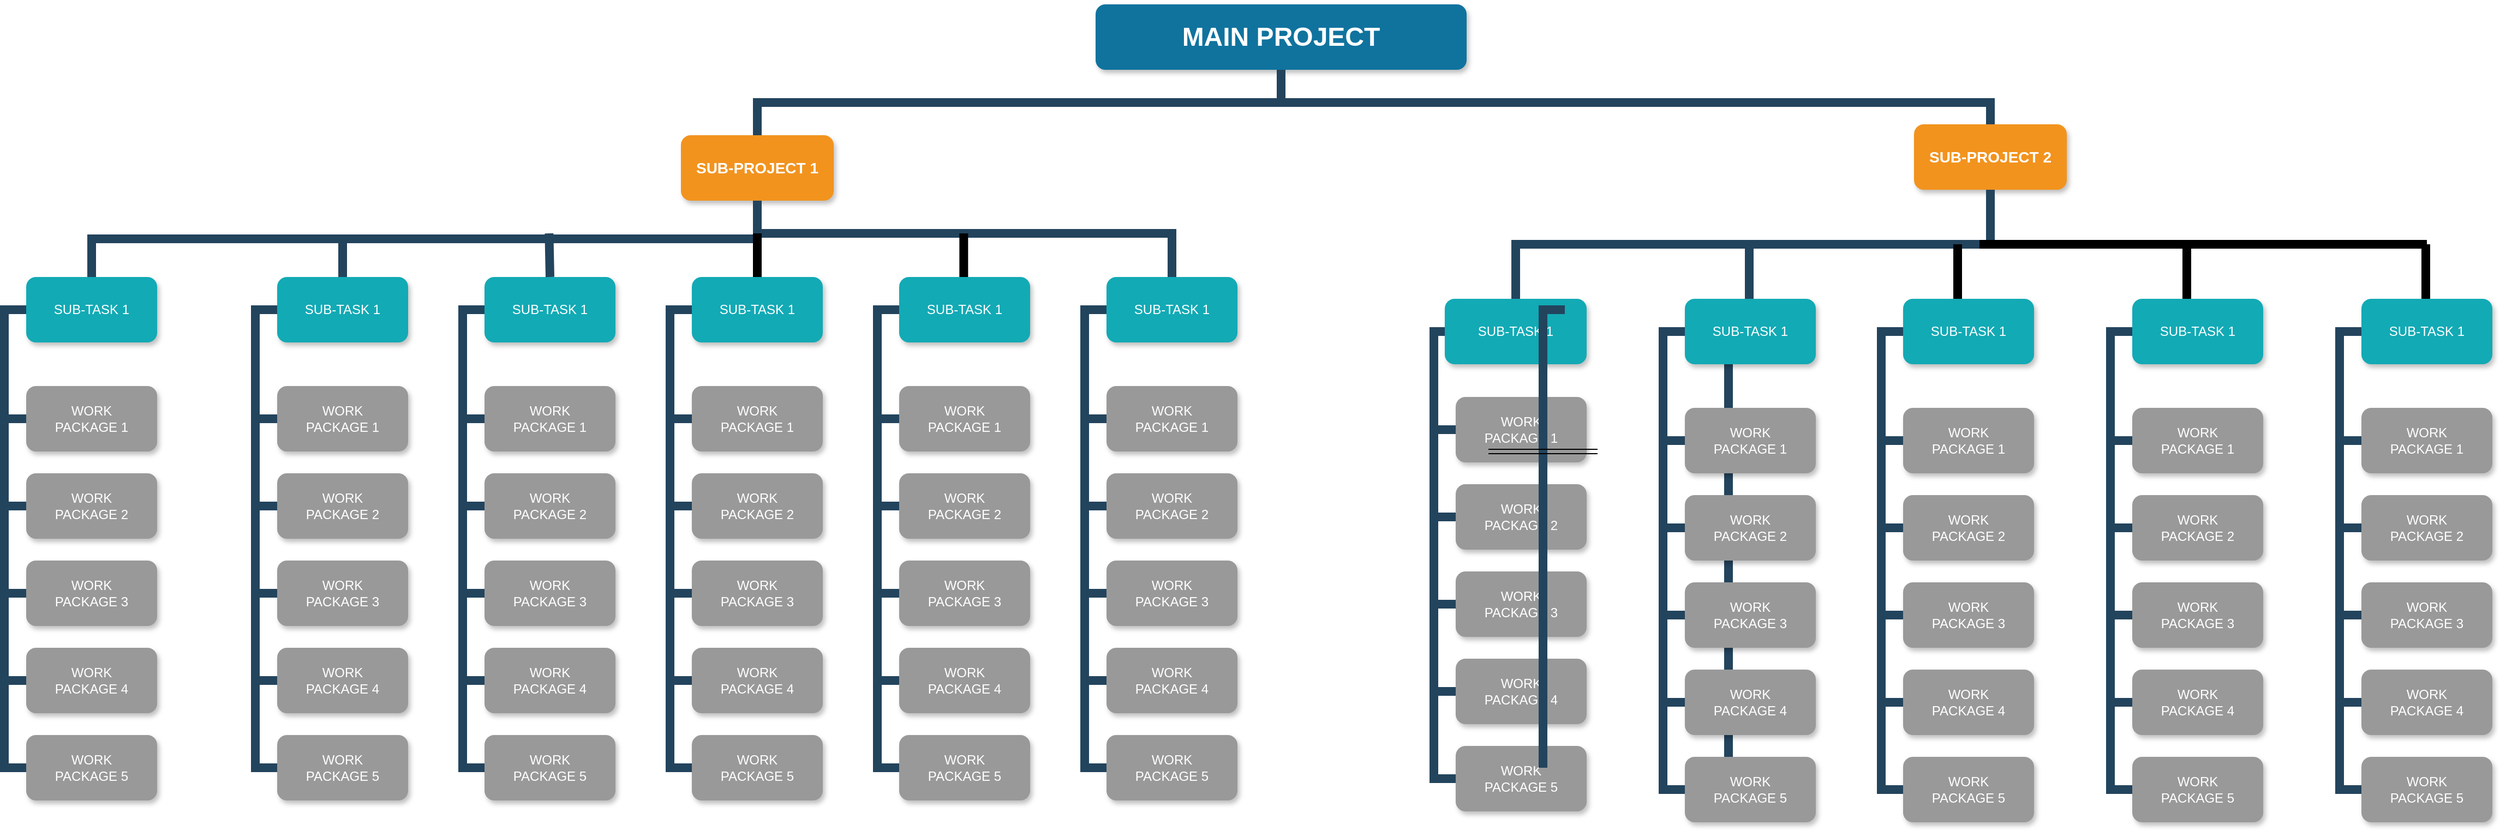 <mxfile version="20.5.1" type="github">
  <diagram name="Page-1" id="64c3da0e-402f-94eb-ee01-a36477274f13">
    <mxGraphModel dx="2530" dy="965" grid="1" gridSize="10" guides="1" tooltips="1" connect="1" arrows="1" fold="1" page="0" pageScale="1" pageWidth="1169" pageHeight="826" background="none" math="0" shadow="0">
      <root>
        <mxCell id="0" />
        <mxCell id="1" parent="0" />
        <mxCell id="2" value="MAIN PROJECT" style="whiteSpace=wrap;rounded=1;shadow=1;fillColor=#10739E;strokeColor=none;fontColor=#FFFFFF;fontStyle=1;fontSize=24" parent="1" vertex="1">
          <mxGeometry x="210" y="50" width="340" height="60" as="geometry" />
        </mxCell>
        <mxCell id="3" value="SUB-PROJECT 1" style="whiteSpace=wrap;rounded=1;fillColor=#F2931E;strokeColor=none;shadow=1;fontColor=#FFFFFF;fontStyle=1;fontSize=14" parent="1" vertex="1">
          <mxGeometry x="-170" y="170.0" width="140" height="60" as="geometry" />
        </mxCell>
        <mxCell id="4" value="SUB-PROJECT 2" style="whiteSpace=wrap;rounded=1;fillColor=#F2931E;strokeColor=none;shadow=1;fontColor=#FFFFFF;fontStyle=1;fontSize=14" parent="1" vertex="1">
          <mxGeometry x="960" y="160.0" width="140" height="60" as="geometry" />
        </mxCell>
        <mxCell id="10" value="SUB-TASK 1" style="whiteSpace=wrap;rounded=1;fillColor=#12AAB5;strokeColor=none;shadow=1;fontColor=#FFFFFF;" parent="1" vertex="1">
          <mxGeometry x="-540" y="300.0" width="120" height="60" as="geometry" />
        </mxCell>
        <mxCell id="23" value="WORK&#xa;PACKAGE 1" style="whiteSpace=wrap;rounded=1;fillColor=#999999;strokeColor=none;shadow=1;fontColor=#FFFFFF;fontStyle=0" parent="1" vertex="1">
          <mxGeometry x="-540" y="400.0" width="120" height="60" as="geometry" />
        </mxCell>
        <mxCell id="24" value="WORK&#xa;PACKAGE 2" style="whiteSpace=wrap;rounded=1;fillColor=#999999;strokeColor=none;shadow=1;fontColor=#FFFFFF;fontStyle=0" parent="1" vertex="1">
          <mxGeometry x="-540.0" y="480.0" width="120" height="60" as="geometry" />
        </mxCell>
        <mxCell id="25" value="WORK&#xa;PACKAGE 3" style="whiteSpace=wrap;rounded=1;fillColor=#999999;strokeColor=none;shadow=1;fontColor=#FFFFFF;fontStyle=0" parent="1" vertex="1">
          <mxGeometry x="-540" y="560.0" width="120" height="60" as="geometry" />
        </mxCell>
        <mxCell id="26" value="WORK&#xa;PACKAGE 4" style="whiteSpace=wrap;rounded=1;fillColor=#999999;strokeColor=none;shadow=1;fontColor=#FFFFFF;fontStyle=0" parent="1" vertex="1">
          <mxGeometry x="-540.0" y="640.0" width="120" height="60" as="geometry" />
        </mxCell>
        <mxCell id="27" value="WORK&#xa;PACKAGE 5" style="whiteSpace=wrap;rounded=1;fillColor=#999999;strokeColor=none;shadow=1;fontColor=#FFFFFF;fontStyle=0" parent="1" vertex="1">
          <mxGeometry x="-540.0" y="720.0" width="120" height="60" as="geometry" />
        </mxCell>
        <mxCell id="43" value="SUB-TASK 1" style="whiteSpace=wrap;rounded=1;fillColor=#12AAB5;strokeColor=none;shadow=1;fontColor=#FFFFFF;" parent="1" vertex="1">
          <mxGeometry x="530" y="320" width="130" height="60" as="geometry" />
        </mxCell>
        <mxCell id="45" value="WORK&#xa;PACKAGE 1" style="whiteSpace=wrap;rounded=1;fillColor=#999999;strokeColor=none;shadow=1;fontColor=#FFFFFF;fontStyle=0" parent="1" vertex="1">
          <mxGeometry x="540.0" y="410.0" width="120" height="60" as="geometry" />
        </mxCell>
        <mxCell id="46" value="WORK&#xa;PACKAGE 2" style="whiteSpace=wrap;rounded=1;fillColor=#999999;strokeColor=none;shadow=1;fontColor=#FFFFFF;fontStyle=0" parent="1" vertex="1">
          <mxGeometry x="540.0" y="490.0" width="120" height="60" as="geometry" />
        </mxCell>
        <mxCell id="47" value="WORK&#xa;PACKAGE 3" style="whiteSpace=wrap;rounded=1;fillColor=#999999;strokeColor=none;shadow=1;fontColor=#FFFFFF;fontStyle=0" parent="1" vertex="1">
          <mxGeometry x="540.0" y="570.0" width="120" height="60" as="geometry" />
        </mxCell>
        <mxCell id="48" value="WORK&#xa;PACKAGE 4" style="whiteSpace=wrap;rounded=1;fillColor=#999999;strokeColor=none;shadow=1;fontColor=#FFFFFF;fontStyle=0" parent="1" vertex="1">
          <mxGeometry x="540" y="650.0" width="120" height="60" as="geometry" />
        </mxCell>
        <mxCell id="49" value="WORK&#xa;PACKAGE 5" style="whiteSpace=wrap;rounded=1;fillColor=#999999;strokeColor=none;shadow=1;fontColor=#FFFFFF;fontStyle=0" parent="1" vertex="1">
          <mxGeometry x="540.0" y="730.0" width="120" height="60" as="geometry" />
        </mxCell>
        <mxCell id="103" value="" style="edgeStyle=elbowEdgeStyle;elbow=vertical;rounded=0;fontColor=#000000;endArrow=none;endFill=0;strokeWidth=8;strokeColor=#23445D;" parent="1" source="3" target="10" edge="1">
          <mxGeometry width="100" height="100" relative="1" as="geometry">
            <mxPoint x="20" y="290" as="sourcePoint" />
            <mxPoint x="120" y="190" as="targetPoint" />
          </mxGeometry>
        </mxCell>
        <mxCell id="105" value="" style="edgeStyle=elbowEdgeStyle;elbow=horizontal;rounded=0;fontColor=#000000;endArrow=none;endFill=0;strokeWidth=8;strokeColor=#23445D;" parent="1" source="10" target="23" edge="1">
          <mxGeometry width="100" height="100" relative="1" as="geometry">
            <mxPoint x="-600" y="480" as="sourcePoint" />
            <mxPoint x="-500" y="380" as="targetPoint" />
            <Array as="points">
              <mxPoint x="-560" y="380" />
            </Array>
          </mxGeometry>
        </mxCell>
        <mxCell id="106" value="" style="edgeStyle=elbowEdgeStyle;elbow=horizontal;rounded=0;fontColor=#000000;endArrow=none;endFill=0;strokeWidth=8;strokeColor=#23445D;" parent="1" source="10" target="24" edge="1">
          <mxGeometry width="100" height="100" relative="1" as="geometry">
            <mxPoint x="-530" y="340" as="sourcePoint" />
            <mxPoint x="-530" y="440" as="targetPoint" />
            <Array as="points">
              <mxPoint x="-560" y="400" />
            </Array>
          </mxGeometry>
        </mxCell>
        <mxCell id="107" value="" style="edgeStyle=elbowEdgeStyle;elbow=horizontal;rounded=0;fontColor=#000000;endArrow=none;endFill=0;strokeWidth=8;strokeColor=#23445D;" parent="1" source="10" target="27" edge="1">
          <mxGeometry width="100" height="100" relative="1" as="geometry">
            <mxPoint x="-530" y="340" as="sourcePoint" />
            <mxPoint x="-530" y="440" as="targetPoint" />
            <Array as="points">
              <mxPoint x="-560" y="540" />
            </Array>
          </mxGeometry>
        </mxCell>
        <mxCell id="109" value="" style="edgeStyle=elbowEdgeStyle;elbow=horizontal;rounded=0;fontColor=#000000;endArrow=none;endFill=0;strokeWidth=8;strokeColor=#23445D;" parent="1" source="10" target="26" edge="1">
          <mxGeometry width="100" height="100" relative="1" as="geometry">
            <mxPoint x="-510" y="360" as="sourcePoint" />
            <mxPoint x="-510" y="460" as="targetPoint" />
            <Array as="points">
              <mxPoint x="-560" y="410" />
            </Array>
          </mxGeometry>
        </mxCell>
        <mxCell id="110" value="" style="edgeStyle=elbowEdgeStyle;elbow=horizontal;rounded=0;fontColor=#000000;endArrow=none;endFill=0;strokeWidth=8;strokeColor=#23445D;" parent="1" source="10" target="25" edge="1">
          <mxGeometry width="100" height="100" relative="1" as="geometry">
            <mxPoint x="-500" y="370" as="sourcePoint" />
            <mxPoint x="-500" y="470" as="targetPoint" />
            <Array as="points">
              <mxPoint x="-560" y="430" />
            </Array>
          </mxGeometry>
        </mxCell>
        <mxCell id="116" value="" style="edgeStyle=elbowEdgeStyle;elbow=vertical;rounded=0;fontColor=#000000;endArrow=none;endFill=0;strokeWidth=8;strokeColor=#23445D;" parent="1" source="4" target="43" edge="1">
          <mxGeometry width="100" height="100" relative="1" as="geometry">
            <mxPoint x="240" y="240.0" as="sourcePoint" />
            <mxPoint x="140" y="310" as="targetPoint" />
          </mxGeometry>
        </mxCell>
        <mxCell id="118" value="" style="edgeStyle=elbowEdgeStyle;elbow=horizontal;rounded=0;fontColor=#000000;endArrow=none;endFill=0;strokeWidth=8;strokeColor=#23445D;" parent="1" source="43" target="45" edge="1">
          <mxGeometry width="100" height="100" relative="1" as="geometry">
            <mxPoint x="520" y="340.0" as="sourcePoint" />
            <mxPoint x="530.0" y="440" as="targetPoint" />
            <Array as="points">
              <mxPoint x="520" y="390" />
            </Array>
          </mxGeometry>
        </mxCell>
        <mxCell id="119" value="" style="edgeStyle=elbowEdgeStyle;elbow=horizontal;rounded=0;fontColor=#000000;endArrow=none;endFill=0;strokeWidth=8;strokeColor=#23445D;" parent="1" source="43" target="46" edge="1">
          <mxGeometry width="100" height="100" relative="1" as="geometry">
            <mxPoint x="530" y="340" as="sourcePoint" />
            <mxPoint x="530.0" y="520" as="targetPoint" />
            <Array as="points">
              <mxPoint x="520" y="430" />
            </Array>
          </mxGeometry>
        </mxCell>
        <mxCell id="120" value="" style="edgeStyle=elbowEdgeStyle;elbow=horizontal;rounded=0;fontColor=#000000;endArrow=none;endFill=0;strokeWidth=8;strokeColor=#23445D;" parent="1" source="43" target="49" edge="1">
          <mxGeometry width="100" height="100" relative="1" as="geometry">
            <mxPoint x="530" y="340" as="sourcePoint" />
            <mxPoint x="530" y="760" as="targetPoint" />
            <Array as="points">
              <mxPoint x="520" y="560" />
            </Array>
          </mxGeometry>
        </mxCell>
        <mxCell id="121" value="" style="edgeStyle=elbowEdgeStyle;elbow=horizontal;rounded=0;fontColor=#000000;endArrow=none;endFill=0;strokeWidth=8;strokeColor=#23445D;" parent="1" source="43" target="48" edge="1">
          <mxGeometry width="100" height="100" relative="1" as="geometry">
            <mxPoint x="530" y="340" as="sourcePoint" />
            <mxPoint x="530" y="680" as="targetPoint" />
            <Array as="points">
              <mxPoint x="520" y="510" />
            </Array>
          </mxGeometry>
        </mxCell>
        <mxCell id="122" value="" style="edgeStyle=elbowEdgeStyle;elbow=horizontal;rounded=0;fontColor=#000000;endArrow=none;endFill=0;strokeWidth=8;strokeColor=#23445D;" parent="1" source="43" target="47" edge="1">
          <mxGeometry width="100" height="100" relative="1" as="geometry">
            <mxPoint x="530" y="340" as="sourcePoint" />
            <mxPoint x="530.0" y="600" as="targetPoint" />
            <Array as="points">
              <mxPoint x="520" y="480" />
            </Array>
          </mxGeometry>
        </mxCell>
        <mxCell id="123" value="" style="edgeStyle=elbowEdgeStyle;elbow=horizontal;rounded=0;fontColor=#000000;endArrow=none;endFill=0;strokeWidth=8;strokeColor=#23445D;" parent="1" target="50" edge="1">
          <mxGeometry width="100" height="100" relative="1" as="geometry">
            <mxPoint x="640" y="330" as="sourcePoint" />
            <mxPoint x="620.0" y="430" as="targetPoint" />
            <Array as="points">
              <mxPoint x="620" y="380" />
            </Array>
          </mxGeometry>
        </mxCell>
        <mxCell id="124" value="" style="edgeStyle=elbowEdgeStyle;elbow=horizontal;rounded=0;fontColor=#000000;endArrow=none;endFill=0;strokeWidth=8;strokeColor=#23445D;" parent="1" target="51" edge="1">
          <mxGeometry width="100" height="100" relative="1" as="geometry">
            <mxPoint x="640" y="330" as="sourcePoint" />
            <mxPoint x="620.0" y="510" as="targetPoint" />
            <Array as="points">
              <mxPoint x="620" y="420" />
            </Array>
          </mxGeometry>
        </mxCell>
        <mxCell id="125" value="" style="edgeStyle=elbowEdgeStyle;elbow=horizontal;rounded=0;fontColor=#000000;endArrow=none;endFill=0;strokeWidth=8;strokeColor=#23445D;" parent="1" target="54" edge="1">
          <mxGeometry width="100" height="100" relative="1" as="geometry">
            <mxPoint x="640" y="330" as="sourcePoint" />
            <mxPoint x="620" y="750" as="targetPoint" />
            <Array as="points">
              <mxPoint x="620" y="540" />
            </Array>
          </mxGeometry>
        </mxCell>
        <mxCell id="126" value="" style="edgeStyle=elbowEdgeStyle;elbow=horizontal;rounded=0;fontColor=#000000;endArrow=none;endFill=0;strokeWidth=8;strokeColor=#23445D;" parent="1" target="53" edge="1">
          <mxGeometry width="100" height="100" relative="1" as="geometry">
            <mxPoint x="640" y="330" as="sourcePoint" />
            <mxPoint x="620" y="670" as="targetPoint" />
            <Array as="points">
              <mxPoint x="620" y="500" />
            </Array>
          </mxGeometry>
        </mxCell>
        <mxCell id="127" value="" style="edgeStyle=elbowEdgeStyle;elbow=horizontal;rounded=0;fontColor=#000000;endArrow=none;endFill=0;strokeWidth=8;strokeColor=#23445D;" parent="1" target="52" edge="1">
          <mxGeometry width="100" height="100" relative="1" as="geometry">
            <mxPoint x="640" y="330" as="sourcePoint" />
            <mxPoint x="620.0" y="590" as="targetPoint" />
            <Array as="points">
              <mxPoint x="620" y="470" />
            </Array>
          </mxGeometry>
        </mxCell>
        <mxCell id="145" value="" style="edgeStyle=elbowEdgeStyle;elbow=horizontal;rounded=0;fontColor=#000000;endArrow=none;endFill=0;strokeWidth=8;strokeColor=#23445D;" parent="1" target="135" edge="1">
          <mxGeometry width="100" height="100" relative="1" as="geometry">
            <mxPoint x="810" y="330" as="sourcePoint" />
            <mxPoint x="800.0" y="430" as="targetPoint" />
            <Array as="points">
              <mxPoint x="790" y="380" />
            </Array>
          </mxGeometry>
        </mxCell>
        <mxCell id="146" value="" style="edgeStyle=elbowEdgeStyle;elbow=horizontal;rounded=0;fontColor=#000000;endArrow=none;endFill=0;strokeWidth=8;strokeColor=#23445D;" parent="1" target="136" edge="1">
          <mxGeometry width="100" height="100" relative="1" as="geometry">
            <mxPoint x="810" y="330" as="sourcePoint" />
            <mxPoint x="800.0" y="510" as="targetPoint" />
            <Array as="points">
              <mxPoint x="790" y="420" />
            </Array>
          </mxGeometry>
        </mxCell>
        <mxCell id="147" value="" style="edgeStyle=elbowEdgeStyle;elbow=horizontal;rounded=0;fontColor=#000000;endArrow=none;endFill=0;strokeWidth=8;strokeColor=#23445D;" parent="1" target="139" edge="1">
          <mxGeometry width="100" height="100" relative="1" as="geometry">
            <mxPoint x="810" y="330" as="sourcePoint" />
            <mxPoint x="800" y="750" as="targetPoint" />
            <Array as="points">
              <mxPoint x="790" y="550" />
            </Array>
          </mxGeometry>
        </mxCell>
        <mxCell id="148" value="" style="edgeStyle=elbowEdgeStyle;elbow=horizontal;rounded=0;fontColor=#000000;endArrow=none;endFill=0;strokeWidth=8;strokeColor=#23445D;" parent="1" target="138" edge="1">
          <mxGeometry width="100" height="100" relative="1" as="geometry">
            <mxPoint x="810" y="330" as="sourcePoint" />
            <mxPoint x="800" y="670" as="targetPoint" />
            <Array as="points">
              <mxPoint x="790" y="500" />
            </Array>
          </mxGeometry>
        </mxCell>
        <mxCell id="149" value="" style="edgeStyle=elbowEdgeStyle;elbow=horizontal;rounded=0;fontColor=#000000;endArrow=none;endFill=0;strokeWidth=8;strokeColor=#23445D;" parent="1" target="137" edge="1">
          <mxGeometry width="100" height="100" relative="1" as="geometry">
            <mxPoint x="810" y="330" as="sourcePoint" />
            <mxPoint x="800.0" y="590" as="targetPoint" />
            <Array as="points">
              <mxPoint x="790" y="470" />
            </Array>
          </mxGeometry>
        </mxCell>
        <mxCell id="229" value="" style="edgeStyle=elbowEdgeStyle;elbow=vertical;rounded=0;fontColor=#000000;endArrow=none;endFill=0;strokeWidth=8;strokeColor=#23445D;" parent="1" source="2" target="3" edge="1">
          <mxGeometry width="100" height="100" relative="1" as="geometry">
            <mxPoint x="540" y="140" as="sourcePoint" />
            <mxPoint x="640" y="40" as="targetPoint" />
          </mxGeometry>
        </mxCell>
        <mxCell id="230" value="" style="edgeStyle=elbowEdgeStyle;elbow=vertical;rounded=0;fontColor=#000000;endArrow=none;endFill=0;strokeWidth=8;strokeColor=#23445D;" parent="1" source="2" target="4" edge="1">
          <mxGeometry width="100" height="100" relative="1" as="geometry">
            <mxPoint x="550" y="150" as="sourcePoint" />
            <mxPoint x="650" y="50" as="targetPoint" />
            <Array as="points">
              <mxPoint x="710" y="140" />
            </Array>
          </mxGeometry>
        </mxCell>
        <mxCell id="Pvc_LrXksF8-Iq35pGag-325" value="SUB-TASK 1" style="whiteSpace=wrap;rounded=1;fillColor=#12AAB5;strokeColor=none;shadow=1;fontColor=#FFFFFF;" vertex="1" parent="1">
          <mxGeometry x="-350" y="300" width="120" height="60" as="geometry" />
        </mxCell>
        <mxCell id="Pvc_LrXksF8-Iq35pGag-326" value="WORK&#xa;PACKAGE 1" style="whiteSpace=wrap;rounded=1;fillColor=#999999;strokeColor=none;shadow=1;fontColor=#FFFFFF;fontStyle=0" vertex="1" parent="1">
          <mxGeometry x="-350" y="400.0" width="120" height="60" as="geometry" />
        </mxCell>
        <mxCell id="Pvc_LrXksF8-Iq35pGag-327" value="WORK&#xa;PACKAGE 2" style="whiteSpace=wrap;rounded=1;fillColor=#999999;strokeColor=none;shadow=1;fontColor=#FFFFFF;fontStyle=0" vertex="1" parent="1">
          <mxGeometry x="-350.0" y="480.0" width="120" height="60" as="geometry" />
        </mxCell>
        <mxCell id="Pvc_LrXksF8-Iq35pGag-328" value="WORK&#xa;PACKAGE 3" style="whiteSpace=wrap;rounded=1;fillColor=#999999;strokeColor=none;shadow=1;fontColor=#FFFFFF;fontStyle=0" vertex="1" parent="1">
          <mxGeometry x="-350" y="560.0" width="120" height="60" as="geometry" />
        </mxCell>
        <mxCell id="Pvc_LrXksF8-Iq35pGag-329" value="WORK&#xa;PACKAGE 4" style="whiteSpace=wrap;rounded=1;fillColor=#999999;strokeColor=none;shadow=1;fontColor=#FFFFFF;fontStyle=0" vertex="1" parent="1">
          <mxGeometry x="-350.0" y="640.0" width="120" height="60" as="geometry" />
        </mxCell>
        <mxCell id="Pvc_LrXksF8-Iq35pGag-330" value="WORK&#xa;PACKAGE 5" style="whiteSpace=wrap;rounded=1;fillColor=#999999;strokeColor=none;shadow=1;fontColor=#FFFFFF;fontStyle=0" vertex="1" parent="1">
          <mxGeometry x="-350.0" y="720.0" width="120" height="60" as="geometry" />
        </mxCell>
        <mxCell id="Pvc_LrXksF8-Iq35pGag-331" value="" style="edgeStyle=elbowEdgeStyle;elbow=horizontal;rounded=0;fontColor=#000000;endArrow=none;endFill=0;strokeWidth=8;strokeColor=#23445D;" edge="1" parent="1" source="Pvc_LrXksF8-Iq35pGag-325" target="Pvc_LrXksF8-Iq35pGag-326">
          <mxGeometry width="100" height="100" relative="1" as="geometry">
            <mxPoint x="-410" y="480" as="sourcePoint" />
            <mxPoint x="-310" y="380" as="targetPoint" />
            <Array as="points">
              <mxPoint x="-370" y="380" />
            </Array>
          </mxGeometry>
        </mxCell>
        <mxCell id="Pvc_LrXksF8-Iq35pGag-332" value="" style="edgeStyle=elbowEdgeStyle;elbow=horizontal;rounded=0;fontColor=#000000;endArrow=none;endFill=0;strokeWidth=8;strokeColor=#23445D;" edge="1" parent="1" source="Pvc_LrXksF8-Iq35pGag-325" target="Pvc_LrXksF8-Iq35pGag-327">
          <mxGeometry width="100" height="100" relative="1" as="geometry">
            <mxPoint x="-340" y="340" as="sourcePoint" />
            <mxPoint x="-340" y="440" as="targetPoint" />
            <Array as="points">
              <mxPoint x="-370" y="400" />
            </Array>
          </mxGeometry>
        </mxCell>
        <mxCell id="Pvc_LrXksF8-Iq35pGag-333" value="" style="edgeStyle=elbowEdgeStyle;elbow=horizontal;rounded=0;fontColor=#000000;endArrow=none;endFill=0;strokeWidth=8;strokeColor=#23445D;" edge="1" parent="1" source="Pvc_LrXksF8-Iq35pGag-325" target="Pvc_LrXksF8-Iq35pGag-330">
          <mxGeometry width="100" height="100" relative="1" as="geometry">
            <mxPoint x="-340" y="340" as="sourcePoint" />
            <mxPoint x="-340" y="440" as="targetPoint" />
            <Array as="points">
              <mxPoint x="-370" y="540" />
            </Array>
          </mxGeometry>
        </mxCell>
        <mxCell id="Pvc_LrXksF8-Iq35pGag-334" value="" style="edgeStyle=elbowEdgeStyle;elbow=horizontal;rounded=0;fontColor=#000000;endArrow=none;endFill=0;strokeWidth=8;strokeColor=#23445D;" edge="1" parent="1" source="Pvc_LrXksF8-Iq35pGag-325" target="Pvc_LrXksF8-Iq35pGag-329">
          <mxGeometry width="100" height="100" relative="1" as="geometry">
            <mxPoint x="-320" y="360" as="sourcePoint" />
            <mxPoint x="-320" y="460" as="targetPoint" />
            <Array as="points">
              <mxPoint x="-370" y="410" />
            </Array>
          </mxGeometry>
        </mxCell>
        <mxCell id="Pvc_LrXksF8-Iq35pGag-335" value="" style="edgeStyle=elbowEdgeStyle;elbow=horizontal;rounded=0;fontColor=#000000;endArrow=none;endFill=0;strokeWidth=8;strokeColor=#23445D;" edge="1" parent="1" source="Pvc_LrXksF8-Iq35pGag-325" target="Pvc_LrXksF8-Iq35pGag-328">
          <mxGeometry width="100" height="100" relative="1" as="geometry">
            <mxPoint x="-310" y="370" as="sourcePoint" />
            <mxPoint x="-310" y="470" as="targetPoint" />
            <Array as="points">
              <mxPoint x="-370" y="430" />
            </Array>
          </mxGeometry>
        </mxCell>
        <mxCell id="Pvc_LrXksF8-Iq35pGag-336" value="SUB-TASK 1" style="whiteSpace=wrap;rounded=1;fillColor=#12AAB5;strokeColor=none;shadow=1;fontColor=#FFFFFF;" vertex="1" parent="1">
          <mxGeometry x="-160" y="300.0" width="120" height="60" as="geometry" />
        </mxCell>
        <mxCell id="Pvc_LrXksF8-Iq35pGag-337" value="WORK&#xa;PACKAGE 1" style="whiteSpace=wrap;rounded=1;fillColor=#999999;strokeColor=none;shadow=1;fontColor=#FFFFFF;fontStyle=0" vertex="1" parent="1">
          <mxGeometry x="-160" y="400.0" width="120" height="60" as="geometry" />
        </mxCell>
        <mxCell id="Pvc_LrXksF8-Iq35pGag-338" value="WORK&#xa;PACKAGE 2" style="whiteSpace=wrap;rounded=1;fillColor=#999999;strokeColor=none;shadow=1;fontColor=#FFFFFF;fontStyle=0" vertex="1" parent="1">
          <mxGeometry x="-160.0" y="480.0" width="120" height="60" as="geometry" />
        </mxCell>
        <mxCell id="Pvc_LrXksF8-Iq35pGag-339" value="WORK&#xa;PACKAGE 3" style="whiteSpace=wrap;rounded=1;fillColor=#999999;strokeColor=none;shadow=1;fontColor=#FFFFFF;fontStyle=0" vertex="1" parent="1">
          <mxGeometry x="-160" y="560.0" width="120" height="60" as="geometry" />
        </mxCell>
        <mxCell id="Pvc_LrXksF8-Iq35pGag-340" value="WORK&#xa;PACKAGE 4" style="whiteSpace=wrap;rounded=1;fillColor=#999999;strokeColor=none;shadow=1;fontColor=#FFFFFF;fontStyle=0" vertex="1" parent="1">
          <mxGeometry x="-160.0" y="640.0" width="120" height="60" as="geometry" />
        </mxCell>
        <mxCell id="Pvc_LrXksF8-Iq35pGag-341" value="WORK&#xa;PACKAGE 5" style="whiteSpace=wrap;rounded=1;fillColor=#999999;strokeColor=none;shadow=1;fontColor=#FFFFFF;fontStyle=0" vertex="1" parent="1">
          <mxGeometry x="-160.0" y="720.0" width="120" height="60" as="geometry" />
        </mxCell>
        <mxCell id="Pvc_LrXksF8-Iq35pGag-342" value="" style="edgeStyle=elbowEdgeStyle;elbow=horizontal;rounded=0;fontColor=#000000;endArrow=none;endFill=0;strokeWidth=8;strokeColor=#23445D;" edge="1" parent="1" source="Pvc_LrXksF8-Iq35pGag-336" target="Pvc_LrXksF8-Iq35pGag-337">
          <mxGeometry width="100" height="100" relative="1" as="geometry">
            <mxPoint x="-220" y="480" as="sourcePoint" />
            <mxPoint x="-120" y="380" as="targetPoint" />
            <Array as="points">
              <mxPoint x="-180" y="380" />
            </Array>
          </mxGeometry>
        </mxCell>
        <mxCell id="Pvc_LrXksF8-Iq35pGag-343" value="" style="edgeStyle=elbowEdgeStyle;elbow=horizontal;rounded=0;fontColor=#000000;endArrow=none;endFill=0;strokeWidth=8;strokeColor=#23445D;" edge="1" parent="1" source="Pvc_LrXksF8-Iq35pGag-336" target="Pvc_LrXksF8-Iq35pGag-338">
          <mxGeometry width="100" height="100" relative="1" as="geometry">
            <mxPoint x="-150" y="340" as="sourcePoint" />
            <mxPoint x="-150" y="440" as="targetPoint" />
            <Array as="points">
              <mxPoint x="-180" y="400" />
            </Array>
          </mxGeometry>
        </mxCell>
        <mxCell id="Pvc_LrXksF8-Iq35pGag-344" value="" style="edgeStyle=elbowEdgeStyle;elbow=horizontal;rounded=0;fontColor=#000000;endArrow=none;endFill=0;strokeWidth=8;strokeColor=#23445D;" edge="1" parent="1" source="Pvc_LrXksF8-Iq35pGag-336" target="Pvc_LrXksF8-Iq35pGag-341">
          <mxGeometry width="100" height="100" relative="1" as="geometry">
            <mxPoint x="-150" y="340" as="sourcePoint" />
            <mxPoint x="-150" y="440" as="targetPoint" />
            <Array as="points">
              <mxPoint x="-180" y="540" />
            </Array>
          </mxGeometry>
        </mxCell>
        <mxCell id="Pvc_LrXksF8-Iq35pGag-345" value="" style="edgeStyle=elbowEdgeStyle;elbow=horizontal;rounded=0;fontColor=#000000;endArrow=none;endFill=0;strokeWidth=8;strokeColor=#23445D;" edge="1" parent="1" source="Pvc_LrXksF8-Iq35pGag-336" target="Pvc_LrXksF8-Iq35pGag-340">
          <mxGeometry width="100" height="100" relative="1" as="geometry">
            <mxPoint x="-130" y="360" as="sourcePoint" />
            <mxPoint x="-130" y="460" as="targetPoint" />
            <Array as="points">
              <mxPoint x="-180" y="410" />
            </Array>
          </mxGeometry>
        </mxCell>
        <mxCell id="Pvc_LrXksF8-Iq35pGag-346" value="" style="edgeStyle=elbowEdgeStyle;elbow=horizontal;rounded=0;fontColor=#000000;endArrow=none;endFill=0;strokeWidth=8;strokeColor=#23445D;" edge="1" parent="1" source="Pvc_LrXksF8-Iq35pGag-336" target="Pvc_LrXksF8-Iq35pGag-339">
          <mxGeometry width="100" height="100" relative="1" as="geometry">
            <mxPoint x="-120" y="370" as="sourcePoint" />
            <mxPoint x="-120" y="470" as="targetPoint" />
            <Array as="points">
              <mxPoint x="-180" y="430" />
            </Array>
          </mxGeometry>
        </mxCell>
        <mxCell id="Pvc_LrXksF8-Iq35pGag-347" value="SUB-TASK 1" style="whiteSpace=wrap;rounded=1;fillColor=#12AAB5;strokeColor=none;shadow=1;fontColor=#FFFFFF;" vertex="1" parent="1">
          <mxGeometry x="30" y="300.0" width="120" height="60" as="geometry" />
        </mxCell>
        <mxCell id="Pvc_LrXksF8-Iq35pGag-348" value="WORK&#xa;PACKAGE 1" style="whiteSpace=wrap;rounded=1;fillColor=#999999;strokeColor=none;shadow=1;fontColor=#FFFFFF;fontStyle=0" vertex="1" parent="1">
          <mxGeometry x="30" y="400.0" width="120" height="60" as="geometry" />
        </mxCell>
        <mxCell id="Pvc_LrXksF8-Iq35pGag-349" value="WORK&#xa;PACKAGE 2" style="whiteSpace=wrap;rounded=1;fillColor=#999999;strokeColor=none;shadow=1;fontColor=#FFFFFF;fontStyle=0" vertex="1" parent="1">
          <mxGeometry x="30.0" y="480.0" width="120" height="60" as="geometry" />
        </mxCell>
        <mxCell id="Pvc_LrXksF8-Iq35pGag-350" value="WORK&#xa;PACKAGE 3" style="whiteSpace=wrap;rounded=1;fillColor=#999999;strokeColor=none;shadow=1;fontColor=#FFFFFF;fontStyle=0" vertex="1" parent="1">
          <mxGeometry x="30" y="560.0" width="120" height="60" as="geometry" />
        </mxCell>
        <mxCell id="Pvc_LrXksF8-Iq35pGag-351" value="WORK&#xa;PACKAGE 4" style="whiteSpace=wrap;rounded=1;fillColor=#999999;strokeColor=none;shadow=1;fontColor=#FFFFFF;fontStyle=0" vertex="1" parent="1">
          <mxGeometry x="30.0" y="640.0" width="120" height="60" as="geometry" />
        </mxCell>
        <mxCell id="Pvc_LrXksF8-Iq35pGag-352" value="WORK&#xa;PACKAGE 5" style="whiteSpace=wrap;rounded=1;fillColor=#999999;strokeColor=none;shadow=1;fontColor=#FFFFFF;fontStyle=0" vertex="1" parent="1">
          <mxGeometry x="30.0" y="720.0" width="120" height="60" as="geometry" />
        </mxCell>
        <mxCell id="Pvc_LrXksF8-Iq35pGag-353" value="" style="edgeStyle=elbowEdgeStyle;elbow=horizontal;rounded=0;fontColor=#000000;endArrow=none;endFill=0;strokeWidth=8;strokeColor=#23445D;" edge="1" parent="1" source="Pvc_LrXksF8-Iq35pGag-347" target="Pvc_LrXksF8-Iq35pGag-348">
          <mxGeometry width="100" height="100" relative="1" as="geometry">
            <mxPoint x="-30" y="480" as="sourcePoint" />
            <mxPoint x="70" y="380" as="targetPoint" />
            <Array as="points">
              <mxPoint x="10" y="380" />
            </Array>
          </mxGeometry>
        </mxCell>
        <mxCell id="Pvc_LrXksF8-Iq35pGag-354" value="" style="edgeStyle=elbowEdgeStyle;elbow=horizontal;rounded=0;fontColor=#000000;endArrow=none;endFill=0;strokeWidth=8;strokeColor=#23445D;" edge="1" parent="1" source="Pvc_LrXksF8-Iq35pGag-347" target="Pvc_LrXksF8-Iq35pGag-349">
          <mxGeometry width="100" height="100" relative="1" as="geometry">
            <mxPoint x="40" y="340" as="sourcePoint" />
            <mxPoint x="40" y="440" as="targetPoint" />
            <Array as="points">
              <mxPoint x="10" y="400" />
            </Array>
          </mxGeometry>
        </mxCell>
        <mxCell id="Pvc_LrXksF8-Iq35pGag-355" value="" style="edgeStyle=elbowEdgeStyle;elbow=horizontal;rounded=0;fontColor=#000000;endArrow=none;endFill=0;strokeWidth=8;strokeColor=#23445D;" edge="1" parent="1" source="Pvc_LrXksF8-Iq35pGag-347" target="Pvc_LrXksF8-Iq35pGag-352">
          <mxGeometry width="100" height="100" relative="1" as="geometry">
            <mxPoint x="40" y="340" as="sourcePoint" />
            <mxPoint x="40" y="440" as="targetPoint" />
            <Array as="points">
              <mxPoint x="10" y="540" />
            </Array>
          </mxGeometry>
        </mxCell>
        <mxCell id="Pvc_LrXksF8-Iq35pGag-356" value="" style="edgeStyle=elbowEdgeStyle;elbow=horizontal;rounded=0;fontColor=#000000;endArrow=none;endFill=0;strokeWidth=8;strokeColor=#23445D;" edge="1" parent="1" source="Pvc_LrXksF8-Iq35pGag-347" target="Pvc_LrXksF8-Iq35pGag-351">
          <mxGeometry width="100" height="100" relative="1" as="geometry">
            <mxPoint x="60" y="360" as="sourcePoint" />
            <mxPoint x="60" y="460" as="targetPoint" />
            <Array as="points">
              <mxPoint x="10" y="410" />
            </Array>
          </mxGeometry>
        </mxCell>
        <mxCell id="Pvc_LrXksF8-Iq35pGag-357" value="" style="edgeStyle=elbowEdgeStyle;elbow=horizontal;rounded=0;fontColor=#000000;endArrow=none;endFill=0;strokeWidth=8;strokeColor=#23445D;" edge="1" parent="1" source="Pvc_LrXksF8-Iq35pGag-347" target="Pvc_LrXksF8-Iq35pGag-350">
          <mxGeometry width="100" height="100" relative="1" as="geometry">
            <mxPoint x="70" y="370" as="sourcePoint" />
            <mxPoint x="70" y="470" as="targetPoint" />
            <Array as="points">
              <mxPoint x="10" y="430" />
            </Array>
          </mxGeometry>
        </mxCell>
        <mxCell id="Pvc_LrXksF8-Iq35pGag-358" value="SUB-TASK 1" style="whiteSpace=wrap;rounded=1;fillColor=#12AAB5;strokeColor=none;shadow=1;fontColor=#FFFFFF;" vertex="1" parent="1">
          <mxGeometry x="220" y="300.0" width="120" height="60" as="geometry" />
        </mxCell>
        <mxCell id="Pvc_LrXksF8-Iq35pGag-359" value="WORK&#xa;PACKAGE 1" style="whiteSpace=wrap;rounded=1;fillColor=#999999;strokeColor=none;shadow=1;fontColor=#FFFFFF;fontStyle=0" vertex="1" parent="1">
          <mxGeometry x="220" y="400.0" width="120" height="60" as="geometry" />
        </mxCell>
        <mxCell id="Pvc_LrXksF8-Iq35pGag-360" value="WORK&#xa;PACKAGE 2" style="whiteSpace=wrap;rounded=1;fillColor=#999999;strokeColor=none;shadow=1;fontColor=#FFFFFF;fontStyle=0" vertex="1" parent="1">
          <mxGeometry x="220.0" y="480.0" width="120" height="60" as="geometry" />
        </mxCell>
        <mxCell id="Pvc_LrXksF8-Iq35pGag-361" value="WORK&#xa;PACKAGE 3" style="whiteSpace=wrap;rounded=1;fillColor=#999999;strokeColor=none;shadow=1;fontColor=#FFFFFF;fontStyle=0" vertex="1" parent="1">
          <mxGeometry x="220" y="560.0" width="120" height="60" as="geometry" />
        </mxCell>
        <mxCell id="Pvc_LrXksF8-Iq35pGag-362" value="WORK&#xa;PACKAGE 4" style="whiteSpace=wrap;rounded=1;fillColor=#999999;strokeColor=none;shadow=1;fontColor=#FFFFFF;fontStyle=0" vertex="1" parent="1">
          <mxGeometry x="220.0" y="640.0" width="120" height="60" as="geometry" />
        </mxCell>
        <mxCell id="Pvc_LrXksF8-Iq35pGag-363" value="WORK&#xa;PACKAGE 5" style="whiteSpace=wrap;rounded=1;fillColor=#999999;strokeColor=none;shadow=1;fontColor=#FFFFFF;fontStyle=0" vertex="1" parent="1">
          <mxGeometry x="220.0" y="720.0" width="120" height="60" as="geometry" />
        </mxCell>
        <mxCell id="Pvc_LrXksF8-Iq35pGag-364" value="" style="edgeStyle=elbowEdgeStyle;elbow=horizontal;rounded=0;fontColor=#000000;endArrow=none;endFill=0;strokeWidth=8;strokeColor=#23445D;" edge="1" parent="1" source="Pvc_LrXksF8-Iq35pGag-358" target="Pvc_LrXksF8-Iq35pGag-359">
          <mxGeometry width="100" height="100" relative="1" as="geometry">
            <mxPoint x="160" y="480" as="sourcePoint" />
            <mxPoint x="260" y="380" as="targetPoint" />
            <Array as="points">
              <mxPoint x="200" y="380" />
            </Array>
          </mxGeometry>
        </mxCell>
        <mxCell id="Pvc_LrXksF8-Iq35pGag-365" value="" style="edgeStyle=elbowEdgeStyle;elbow=horizontal;rounded=0;fontColor=#000000;endArrow=none;endFill=0;strokeWidth=8;strokeColor=#23445D;" edge="1" parent="1" source="Pvc_LrXksF8-Iq35pGag-358" target="Pvc_LrXksF8-Iq35pGag-360">
          <mxGeometry width="100" height="100" relative="1" as="geometry">
            <mxPoint x="230" y="340" as="sourcePoint" />
            <mxPoint x="230" y="440" as="targetPoint" />
            <Array as="points">
              <mxPoint x="200" y="400" />
            </Array>
          </mxGeometry>
        </mxCell>
        <mxCell id="Pvc_LrXksF8-Iq35pGag-366" value="" style="edgeStyle=elbowEdgeStyle;elbow=horizontal;rounded=0;fontColor=#000000;endArrow=none;endFill=0;strokeWidth=8;strokeColor=#23445D;" edge="1" parent="1" source="Pvc_LrXksF8-Iq35pGag-358" target="Pvc_LrXksF8-Iq35pGag-363">
          <mxGeometry width="100" height="100" relative="1" as="geometry">
            <mxPoint x="230" y="340" as="sourcePoint" />
            <mxPoint x="230" y="440" as="targetPoint" />
            <Array as="points">
              <mxPoint x="200" y="540" />
            </Array>
          </mxGeometry>
        </mxCell>
        <mxCell id="Pvc_LrXksF8-Iq35pGag-367" value="" style="edgeStyle=elbowEdgeStyle;elbow=horizontal;rounded=0;fontColor=#000000;endArrow=none;endFill=0;strokeWidth=8;strokeColor=#23445D;" edge="1" parent="1" source="Pvc_LrXksF8-Iq35pGag-358" target="Pvc_LrXksF8-Iq35pGag-362">
          <mxGeometry width="100" height="100" relative="1" as="geometry">
            <mxPoint x="250" y="360" as="sourcePoint" />
            <mxPoint x="250" y="460" as="targetPoint" />
            <Array as="points">
              <mxPoint x="200" y="410" />
            </Array>
          </mxGeometry>
        </mxCell>
        <mxCell id="Pvc_LrXksF8-Iq35pGag-368" value="" style="edgeStyle=elbowEdgeStyle;elbow=horizontal;rounded=0;fontColor=#000000;endArrow=none;endFill=0;strokeWidth=8;strokeColor=#23445D;" edge="1" parent="1" source="Pvc_LrXksF8-Iq35pGag-358" target="Pvc_LrXksF8-Iq35pGag-361">
          <mxGeometry width="100" height="100" relative="1" as="geometry">
            <mxPoint x="260" y="370" as="sourcePoint" />
            <mxPoint x="260" y="470" as="targetPoint" />
            <Array as="points">
              <mxPoint x="200" y="430" />
            </Array>
          </mxGeometry>
        </mxCell>
        <mxCell id="Pvc_LrXksF8-Iq35pGag-369" value="SUB-TASK 1" style="whiteSpace=wrap;rounded=1;fillColor=#12AAB5;strokeColor=none;shadow=1;fontColor=#FFFFFF;" vertex="1" parent="1">
          <mxGeometry x="750" y="320.0" width="120" height="60" as="geometry" />
        </mxCell>
        <mxCell id="Pvc_LrXksF8-Iq35pGag-370" value="WORK&#xa;PACKAGE 1" style="whiteSpace=wrap;rounded=1;fillColor=#999999;strokeColor=none;shadow=1;fontColor=#FFFFFF;fontStyle=0" vertex="1" parent="1">
          <mxGeometry x="750" y="420.0" width="120" height="60" as="geometry" />
        </mxCell>
        <mxCell id="Pvc_LrXksF8-Iq35pGag-371" value="WORK&#xa;PACKAGE 2" style="whiteSpace=wrap;rounded=1;fillColor=#999999;strokeColor=none;shadow=1;fontColor=#FFFFFF;fontStyle=0" vertex="1" parent="1">
          <mxGeometry x="750.0" y="500.0" width="120" height="60" as="geometry" />
        </mxCell>
        <mxCell id="Pvc_LrXksF8-Iq35pGag-372" value="WORK&#xa;PACKAGE 3" style="whiteSpace=wrap;rounded=1;fillColor=#999999;strokeColor=none;shadow=1;fontColor=#FFFFFF;fontStyle=0" vertex="1" parent="1">
          <mxGeometry x="750" y="580.0" width="120" height="60" as="geometry" />
        </mxCell>
        <mxCell id="Pvc_LrXksF8-Iq35pGag-373" value="WORK&#xa;PACKAGE 4" style="whiteSpace=wrap;rounded=1;fillColor=#999999;strokeColor=none;shadow=1;fontColor=#FFFFFF;fontStyle=0" vertex="1" parent="1">
          <mxGeometry x="750.0" y="660.0" width="120" height="60" as="geometry" />
        </mxCell>
        <mxCell id="Pvc_LrXksF8-Iq35pGag-374" value="WORK&#xa;PACKAGE 5" style="whiteSpace=wrap;rounded=1;fillColor=#999999;strokeColor=none;shadow=1;fontColor=#FFFFFF;fontStyle=0" vertex="1" parent="1">
          <mxGeometry x="750.0" y="740.0" width="120" height="60" as="geometry" />
        </mxCell>
        <mxCell id="Pvc_LrXksF8-Iq35pGag-375" value="" style="edgeStyle=elbowEdgeStyle;elbow=horizontal;rounded=0;fontColor=#000000;endArrow=none;endFill=0;strokeWidth=8;strokeColor=#23445D;" edge="1" parent="1" source="Pvc_LrXksF8-Iq35pGag-369" target="Pvc_LrXksF8-Iq35pGag-370">
          <mxGeometry width="100" height="100" relative="1" as="geometry">
            <mxPoint x="690" y="500" as="sourcePoint" />
            <mxPoint x="790" y="400" as="targetPoint" />
            <Array as="points">
              <mxPoint x="730" y="400" />
            </Array>
          </mxGeometry>
        </mxCell>
        <mxCell id="Pvc_LrXksF8-Iq35pGag-376" value="" style="edgeStyle=elbowEdgeStyle;elbow=horizontal;rounded=0;fontColor=#000000;endArrow=none;endFill=0;strokeWidth=8;strokeColor=#23445D;" edge="1" parent="1" source="Pvc_LrXksF8-Iq35pGag-369" target="Pvc_LrXksF8-Iq35pGag-371">
          <mxGeometry width="100" height="100" relative="1" as="geometry">
            <mxPoint x="760" y="360" as="sourcePoint" />
            <mxPoint x="760" y="460" as="targetPoint" />
            <Array as="points">
              <mxPoint x="730" y="420" />
            </Array>
          </mxGeometry>
        </mxCell>
        <mxCell id="Pvc_LrXksF8-Iq35pGag-377" value="" style="edgeStyle=elbowEdgeStyle;elbow=horizontal;rounded=0;fontColor=#000000;endArrow=none;endFill=0;strokeWidth=8;strokeColor=#23445D;" edge="1" parent="1" source="Pvc_LrXksF8-Iq35pGag-369" target="Pvc_LrXksF8-Iq35pGag-374">
          <mxGeometry width="100" height="100" relative="1" as="geometry">
            <mxPoint x="760" y="360" as="sourcePoint" />
            <mxPoint x="760" y="460" as="targetPoint" />
            <Array as="points">
              <mxPoint x="730" y="560" />
            </Array>
          </mxGeometry>
        </mxCell>
        <mxCell id="Pvc_LrXksF8-Iq35pGag-378" value="" style="edgeStyle=elbowEdgeStyle;elbow=horizontal;rounded=0;fontColor=#000000;endArrow=none;endFill=0;strokeWidth=8;strokeColor=#23445D;" edge="1" parent="1" source="Pvc_LrXksF8-Iq35pGag-369" target="Pvc_LrXksF8-Iq35pGag-373">
          <mxGeometry width="100" height="100" relative="1" as="geometry">
            <mxPoint x="780" y="380" as="sourcePoint" />
            <mxPoint x="780" y="480" as="targetPoint" />
            <Array as="points">
              <mxPoint x="730" y="430" />
            </Array>
          </mxGeometry>
        </mxCell>
        <mxCell id="Pvc_LrXksF8-Iq35pGag-379" value="" style="edgeStyle=elbowEdgeStyle;elbow=horizontal;rounded=0;fontColor=#000000;endArrow=none;endFill=0;strokeWidth=8;strokeColor=#23445D;" edge="1" parent="1" source="Pvc_LrXksF8-Iq35pGag-369" target="Pvc_LrXksF8-Iq35pGag-372">
          <mxGeometry width="100" height="100" relative="1" as="geometry">
            <mxPoint x="790" y="390" as="sourcePoint" />
            <mxPoint x="790" y="490" as="targetPoint" />
            <Array as="points">
              <mxPoint x="730" y="450" />
            </Array>
          </mxGeometry>
        </mxCell>
        <mxCell id="Pvc_LrXksF8-Iq35pGag-380" value="SUB-TASK 1" style="whiteSpace=wrap;rounded=1;fillColor=#12AAB5;strokeColor=none;shadow=1;fontColor=#FFFFFF;" vertex="1" parent="1">
          <mxGeometry x="950" y="320.0" width="120" height="60" as="geometry" />
        </mxCell>
        <mxCell id="Pvc_LrXksF8-Iq35pGag-381" value="WORK&#xa;PACKAGE 1" style="whiteSpace=wrap;rounded=1;fillColor=#999999;strokeColor=none;shadow=1;fontColor=#FFFFFF;fontStyle=0" vertex="1" parent="1">
          <mxGeometry x="950" y="420.0" width="120" height="60" as="geometry" />
        </mxCell>
        <mxCell id="Pvc_LrXksF8-Iq35pGag-382" value="WORK&#xa;PACKAGE 2" style="whiteSpace=wrap;rounded=1;fillColor=#999999;strokeColor=none;shadow=1;fontColor=#FFFFFF;fontStyle=0" vertex="1" parent="1">
          <mxGeometry x="950.0" y="500.0" width="120" height="60" as="geometry" />
        </mxCell>
        <mxCell id="Pvc_LrXksF8-Iq35pGag-383" value="WORK&#xa;PACKAGE 3" style="whiteSpace=wrap;rounded=1;fillColor=#999999;strokeColor=none;shadow=1;fontColor=#FFFFFF;fontStyle=0" vertex="1" parent="1">
          <mxGeometry x="950" y="580.0" width="120" height="60" as="geometry" />
        </mxCell>
        <mxCell id="Pvc_LrXksF8-Iq35pGag-384" value="WORK&#xa;PACKAGE 4" style="whiteSpace=wrap;rounded=1;fillColor=#999999;strokeColor=none;shadow=1;fontColor=#FFFFFF;fontStyle=0" vertex="1" parent="1">
          <mxGeometry x="950.0" y="660.0" width="120" height="60" as="geometry" />
        </mxCell>
        <mxCell id="Pvc_LrXksF8-Iq35pGag-385" value="WORK&#xa;PACKAGE 5" style="whiteSpace=wrap;rounded=1;fillColor=#999999;strokeColor=none;shadow=1;fontColor=#FFFFFF;fontStyle=0" vertex="1" parent="1">
          <mxGeometry x="950.0" y="740.0" width="120" height="60" as="geometry" />
        </mxCell>
        <mxCell id="Pvc_LrXksF8-Iq35pGag-386" value="" style="edgeStyle=elbowEdgeStyle;elbow=horizontal;rounded=0;fontColor=#000000;endArrow=none;endFill=0;strokeWidth=8;strokeColor=#23445D;" edge="1" parent="1" source="Pvc_LrXksF8-Iq35pGag-380" target="Pvc_LrXksF8-Iq35pGag-381">
          <mxGeometry width="100" height="100" relative="1" as="geometry">
            <mxPoint x="890" y="500" as="sourcePoint" />
            <mxPoint x="990" y="400" as="targetPoint" />
            <Array as="points">
              <mxPoint x="930" y="400" />
            </Array>
          </mxGeometry>
        </mxCell>
        <mxCell id="Pvc_LrXksF8-Iq35pGag-387" value="" style="edgeStyle=elbowEdgeStyle;elbow=horizontal;rounded=0;fontColor=#000000;endArrow=none;endFill=0;strokeWidth=8;strokeColor=#23445D;" edge="1" parent="1" source="Pvc_LrXksF8-Iq35pGag-380" target="Pvc_LrXksF8-Iq35pGag-382">
          <mxGeometry width="100" height="100" relative="1" as="geometry">
            <mxPoint x="960" y="360" as="sourcePoint" />
            <mxPoint x="960" y="460" as="targetPoint" />
            <Array as="points">
              <mxPoint x="930" y="420" />
            </Array>
          </mxGeometry>
        </mxCell>
        <mxCell id="Pvc_LrXksF8-Iq35pGag-388" value="" style="edgeStyle=elbowEdgeStyle;elbow=horizontal;rounded=0;fontColor=#000000;endArrow=none;endFill=0;strokeWidth=8;strokeColor=#23445D;" edge="1" parent="1" source="Pvc_LrXksF8-Iq35pGag-380" target="Pvc_LrXksF8-Iq35pGag-385">
          <mxGeometry width="100" height="100" relative="1" as="geometry">
            <mxPoint x="960" y="360" as="sourcePoint" />
            <mxPoint x="960" y="460" as="targetPoint" />
            <Array as="points">
              <mxPoint x="930" y="560" />
            </Array>
          </mxGeometry>
        </mxCell>
        <mxCell id="Pvc_LrXksF8-Iq35pGag-389" value="" style="edgeStyle=elbowEdgeStyle;elbow=horizontal;rounded=0;fontColor=#000000;endArrow=none;endFill=0;strokeWidth=8;strokeColor=#23445D;" edge="1" parent="1" source="Pvc_LrXksF8-Iq35pGag-380" target="Pvc_LrXksF8-Iq35pGag-384">
          <mxGeometry width="100" height="100" relative="1" as="geometry">
            <mxPoint x="980" y="380" as="sourcePoint" />
            <mxPoint x="980" y="480" as="targetPoint" />
            <Array as="points">
              <mxPoint x="930" y="430" />
            </Array>
          </mxGeometry>
        </mxCell>
        <mxCell id="Pvc_LrXksF8-Iq35pGag-390" value="" style="edgeStyle=elbowEdgeStyle;elbow=horizontal;rounded=0;fontColor=#000000;endArrow=none;endFill=0;strokeWidth=8;strokeColor=#23445D;" edge="1" parent="1" source="Pvc_LrXksF8-Iq35pGag-380" target="Pvc_LrXksF8-Iq35pGag-383">
          <mxGeometry width="100" height="100" relative="1" as="geometry">
            <mxPoint x="990" y="390" as="sourcePoint" />
            <mxPoint x="990" y="490" as="targetPoint" />
            <Array as="points">
              <mxPoint x="930" y="450" />
            </Array>
          </mxGeometry>
        </mxCell>
        <mxCell id="Pvc_LrXksF8-Iq35pGag-391" value="SUB-TASK 1" style="whiteSpace=wrap;rounded=1;fillColor=#12AAB5;strokeColor=none;shadow=1;fontColor=#FFFFFF;" vertex="1" parent="1">
          <mxGeometry x="1160" y="320.0" width="120" height="60" as="geometry" />
        </mxCell>
        <mxCell id="Pvc_LrXksF8-Iq35pGag-392" value="WORK&#xa;PACKAGE 1" style="whiteSpace=wrap;rounded=1;fillColor=#999999;strokeColor=none;shadow=1;fontColor=#FFFFFF;fontStyle=0" vertex="1" parent="1">
          <mxGeometry x="1160" y="420.0" width="120" height="60" as="geometry" />
        </mxCell>
        <mxCell id="Pvc_LrXksF8-Iq35pGag-393" value="WORK&#xa;PACKAGE 2" style="whiteSpace=wrap;rounded=1;fillColor=#999999;strokeColor=none;shadow=1;fontColor=#FFFFFF;fontStyle=0" vertex="1" parent="1">
          <mxGeometry x="1160" y="500.0" width="120" height="60" as="geometry" />
        </mxCell>
        <mxCell id="Pvc_LrXksF8-Iq35pGag-394" value="WORK&#xa;PACKAGE 3" style="whiteSpace=wrap;rounded=1;fillColor=#999999;strokeColor=none;shadow=1;fontColor=#FFFFFF;fontStyle=0" vertex="1" parent="1">
          <mxGeometry x="1160" y="580.0" width="120" height="60" as="geometry" />
        </mxCell>
        <mxCell id="Pvc_LrXksF8-Iq35pGag-395" value="WORK&#xa;PACKAGE 4" style="whiteSpace=wrap;rounded=1;fillColor=#999999;strokeColor=none;shadow=1;fontColor=#FFFFFF;fontStyle=0" vertex="1" parent="1">
          <mxGeometry x="1160.0" y="660.0" width="120" height="60" as="geometry" />
        </mxCell>
        <mxCell id="Pvc_LrXksF8-Iq35pGag-396" value="WORK&#xa;PACKAGE 5" style="whiteSpace=wrap;rounded=1;fillColor=#999999;strokeColor=none;shadow=1;fontColor=#FFFFFF;fontStyle=0" vertex="1" parent="1">
          <mxGeometry x="1160.0" y="740.0" width="120" height="60" as="geometry" />
        </mxCell>
        <mxCell id="Pvc_LrXksF8-Iq35pGag-397" value="" style="edgeStyle=elbowEdgeStyle;elbow=horizontal;rounded=0;fontColor=#000000;endArrow=none;endFill=0;strokeWidth=8;strokeColor=#23445D;" edge="1" parent="1" source="Pvc_LrXksF8-Iq35pGag-391" target="Pvc_LrXksF8-Iq35pGag-392">
          <mxGeometry width="100" height="100" relative="1" as="geometry">
            <mxPoint x="1100" y="500" as="sourcePoint" />
            <mxPoint x="1200" y="400" as="targetPoint" />
            <Array as="points">
              <mxPoint x="1140" y="400" />
            </Array>
          </mxGeometry>
        </mxCell>
        <mxCell id="Pvc_LrXksF8-Iq35pGag-398" value="" style="edgeStyle=elbowEdgeStyle;elbow=horizontal;rounded=0;fontColor=#000000;endArrow=none;endFill=0;strokeWidth=8;strokeColor=#23445D;" edge="1" parent="1" source="Pvc_LrXksF8-Iq35pGag-391" target="Pvc_LrXksF8-Iq35pGag-393">
          <mxGeometry width="100" height="100" relative="1" as="geometry">
            <mxPoint x="1170" y="360" as="sourcePoint" />
            <mxPoint x="1170" y="460" as="targetPoint" />
            <Array as="points">
              <mxPoint x="1140" y="420" />
            </Array>
          </mxGeometry>
        </mxCell>
        <mxCell id="Pvc_LrXksF8-Iq35pGag-399" value="" style="edgeStyle=elbowEdgeStyle;elbow=horizontal;rounded=0;fontColor=#000000;endArrow=none;endFill=0;strokeWidth=8;strokeColor=#23445D;" edge="1" parent="1" source="Pvc_LrXksF8-Iq35pGag-391" target="Pvc_LrXksF8-Iq35pGag-396">
          <mxGeometry width="100" height="100" relative="1" as="geometry">
            <mxPoint x="1170" y="360" as="sourcePoint" />
            <mxPoint x="1170" y="460" as="targetPoint" />
            <Array as="points">
              <mxPoint x="1140" y="560" />
            </Array>
          </mxGeometry>
        </mxCell>
        <mxCell id="Pvc_LrXksF8-Iq35pGag-400" value="" style="edgeStyle=elbowEdgeStyle;elbow=horizontal;rounded=0;fontColor=#000000;endArrow=none;endFill=0;strokeWidth=8;strokeColor=#23445D;" edge="1" parent="1" source="Pvc_LrXksF8-Iq35pGag-391" target="Pvc_LrXksF8-Iq35pGag-395">
          <mxGeometry width="100" height="100" relative="1" as="geometry">
            <mxPoint x="1190" y="380" as="sourcePoint" />
            <mxPoint x="1190" y="480" as="targetPoint" />
            <Array as="points">
              <mxPoint x="1140" y="430" />
            </Array>
          </mxGeometry>
        </mxCell>
        <mxCell id="Pvc_LrXksF8-Iq35pGag-401" value="" style="edgeStyle=elbowEdgeStyle;elbow=horizontal;rounded=0;fontColor=#000000;endArrow=none;endFill=0;strokeWidth=8;strokeColor=#23445D;" edge="1" parent="1" source="Pvc_LrXksF8-Iq35pGag-391" target="Pvc_LrXksF8-Iq35pGag-394">
          <mxGeometry width="100" height="100" relative="1" as="geometry">
            <mxPoint x="1200" y="390" as="sourcePoint" />
            <mxPoint x="1200" y="490" as="targetPoint" />
            <Array as="points">
              <mxPoint x="1140" y="450" />
            </Array>
          </mxGeometry>
        </mxCell>
        <mxCell id="Pvc_LrXksF8-Iq35pGag-402" value="SUB-TASK 1" style="whiteSpace=wrap;rounded=1;fillColor=#12AAB5;strokeColor=none;shadow=1;fontColor=#FFFFFF;" vertex="1" parent="1">
          <mxGeometry x="1370" y="320.0" width="120" height="60" as="geometry" />
        </mxCell>
        <mxCell id="Pvc_LrXksF8-Iq35pGag-403" value="WORK&#xa;PACKAGE 1" style="whiteSpace=wrap;rounded=1;fillColor=#999999;strokeColor=none;shadow=1;fontColor=#FFFFFF;fontStyle=0" vertex="1" parent="1">
          <mxGeometry x="1370" y="420.0" width="120" height="60" as="geometry" />
        </mxCell>
        <mxCell id="Pvc_LrXksF8-Iq35pGag-404" value="WORK&#xa;PACKAGE 2" style="whiteSpace=wrap;rounded=1;fillColor=#999999;strokeColor=none;shadow=1;fontColor=#FFFFFF;fontStyle=0" vertex="1" parent="1">
          <mxGeometry x="1370" y="500.0" width="120" height="60" as="geometry" />
        </mxCell>
        <mxCell id="Pvc_LrXksF8-Iq35pGag-405" value="WORK&#xa;PACKAGE 3" style="whiteSpace=wrap;rounded=1;fillColor=#999999;strokeColor=none;shadow=1;fontColor=#FFFFFF;fontStyle=0" vertex="1" parent="1">
          <mxGeometry x="1370" y="580.0" width="120" height="60" as="geometry" />
        </mxCell>
        <mxCell id="Pvc_LrXksF8-Iq35pGag-406" value="WORK&#xa;PACKAGE 4" style="whiteSpace=wrap;rounded=1;fillColor=#999999;strokeColor=none;shadow=1;fontColor=#FFFFFF;fontStyle=0" vertex="1" parent="1">
          <mxGeometry x="1370.0" y="660.0" width="120" height="60" as="geometry" />
        </mxCell>
        <mxCell id="Pvc_LrXksF8-Iq35pGag-407" value="WORK&#xa;PACKAGE 5" style="whiteSpace=wrap;rounded=1;fillColor=#999999;strokeColor=none;shadow=1;fontColor=#FFFFFF;fontStyle=0" vertex="1" parent="1">
          <mxGeometry x="1370.0" y="740.0" width="120" height="60" as="geometry" />
        </mxCell>
        <mxCell id="Pvc_LrXksF8-Iq35pGag-408" value="" style="edgeStyle=elbowEdgeStyle;elbow=horizontal;rounded=0;fontColor=#000000;endArrow=none;endFill=0;strokeWidth=8;strokeColor=#23445D;" edge="1" parent="1" source="Pvc_LrXksF8-Iq35pGag-402" target="Pvc_LrXksF8-Iq35pGag-403">
          <mxGeometry width="100" height="100" relative="1" as="geometry">
            <mxPoint x="1310" y="500" as="sourcePoint" />
            <mxPoint x="1410" y="400" as="targetPoint" />
            <Array as="points">
              <mxPoint x="1350" y="400" />
            </Array>
          </mxGeometry>
        </mxCell>
        <mxCell id="Pvc_LrXksF8-Iq35pGag-409" value="" style="edgeStyle=elbowEdgeStyle;elbow=horizontal;rounded=0;fontColor=#000000;endArrow=none;endFill=0;strokeWidth=8;strokeColor=#23445D;" edge="1" parent="1" source="Pvc_LrXksF8-Iq35pGag-402" target="Pvc_LrXksF8-Iq35pGag-404">
          <mxGeometry width="100" height="100" relative="1" as="geometry">
            <mxPoint x="1380" y="360" as="sourcePoint" />
            <mxPoint x="1380" y="460" as="targetPoint" />
            <Array as="points">
              <mxPoint x="1350" y="420" />
            </Array>
          </mxGeometry>
        </mxCell>
        <mxCell id="Pvc_LrXksF8-Iq35pGag-410" value="" style="edgeStyle=elbowEdgeStyle;elbow=horizontal;rounded=0;fontColor=#000000;endArrow=none;endFill=0;strokeWidth=8;strokeColor=#23445D;" edge="1" parent="1" source="Pvc_LrXksF8-Iq35pGag-402" target="Pvc_LrXksF8-Iq35pGag-407">
          <mxGeometry width="100" height="100" relative="1" as="geometry">
            <mxPoint x="1380" y="360" as="sourcePoint" />
            <mxPoint x="1380" y="460" as="targetPoint" />
            <Array as="points">
              <mxPoint x="1350" y="560" />
            </Array>
          </mxGeometry>
        </mxCell>
        <mxCell id="Pvc_LrXksF8-Iq35pGag-411" value="" style="edgeStyle=elbowEdgeStyle;elbow=horizontal;rounded=0;fontColor=#000000;endArrow=none;endFill=0;strokeWidth=8;strokeColor=#23445D;" edge="1" parent="1" source="Pvc_LrXksF8-Iq35pGag-402" target="Pvc_LrXksF8-Iq35pGag-406">
          <mxGeometry width="100" height="100" relative="1" as="geometry">
            <mxPoint x="1400" y="380" as="sourcePoint" />
            <mxPoint x="1400" y="480" as="targetPoint" />
            <Array as="points">
              <mxPoint x="1350" y="430" />
            </Array>
          </mxGeometry>
        </mxCell>
        <mxCell id="Pvc_LrXksF8-Iq35pGag-412" value="" style="edgeStyle=elbowEdgeStyle;elbow=horizontal;rounded=0;fontColor=#000000;endArrow=none;endFill=0;strokeWidth=8;strokeColor=#23445D;" edge="1" parent="1" source="Pvc_LrXksF8-Iq35pGag-402" target="Pvc_LrXksF8-Iq35pGag-405">
          <mxGeometry width="100" height="100" relative="1" as="geometry">
            <mxPoint x="1410" y="390" as="sourcePoint" />
            <mxPoint x="1410" y="490" as="targetPoint" />
            <Array as="points">
              <mxPoint x="1350" y="450" />
            </Array>
          </mxGeometry>
        </mxCell>
        <mxCell id="Pvc_LrXksF8-Iq35pGag-413" value="" style="shape=link;html=1;rounded=0;" edge="1" parent="1">
          <mxGeometry width="100" relative="1" as="geometry">
            <mxPoint x="570" y="460" as="sourcePoint" />
            <mxPoint x="670" y="460" as="targetPoint" />
          </mxGeometry>
        </mxCell>
        <mxCell id="Pvc_LrXksF8-Iq35pGag-415" value="" style="edgeStyle=elbowEdgeStyle;elbow=vertical;rounded=0;fontColor=#000000;endArrow=none;endFill=0;strokeWidth=8;strokeColor=#23445D;" edge="1" parent="1">
          <mxGeometry width="100" height="100" relative="1" as="geometry">
            <mxPoint x="809" y="270" as="sourcePoint" />
            <mxPoint x="809" y="320" as="targetPoint" />
            <Array as="points">
              <mxPoint x="809" y="270" />
            </Array>
          </mxGeometry>
        </mxCell>
        <mxCell id="Pvc_LrXksF8-Iq35pGag-419" value="" style="endArrow=none;html=1;rounded=0;strokeWidth=8;" edge="1" parent="1">
          <mxGeometry width="50" height="50" relative="1" as="geometry">
            <mxPoint x="1000" y="270" as="sourcePoint" />
            <mxPoint x="1000" y="320" as="targetPoint" />
          </mxGeometry>
        </mxCell>
        <mxCell id="Pvc_LrXksF8-Iq35pGag-420" value="" style="endArrow=none;html=1;rounded=0;strokeWidth=8;" edge="1" parent="1">
          <mxGeometry width="50" height="50" relative="1" as="geometry">
            <mxPoint x="1210" y="270" as="sourcePoint" />
            <mxPoint x="1210" y="320" as="targetPoint" />
          </mxGeometry>
        </mxCell>
        <mxCell id="Pvc_LrXksF8-Iq35pGag-421" value="" style="endArrow=none;html=1;rounded=0;strokeWidth=8;" edge="1" parent="1">
          <mxGeometry width="50" height="50" relative="1" as="geometry">
            <mxPoint x="1429" y="270" as="sourcePoint" />
            <mxPoint x="1429" y="320" as="targetPoint" />
          </mxGeometry>
        </mxCell>
        <mxCell id="Pvc_LrXksF8-Iq35pGag-424" value="" style="endArrow=none;html=1;rounded=0;strokeWidth=8;" edge="1" parent="1">
          <mxGeometry width="50" height="50" relative="1" as="geometry">
            <mxPoint x="1020" y="270" as="sourcePoint" />
            <mxPoint x="1430" y="270" as="targetPoint" />
          </mxGeometry>
        </mxCell>
        <mxCell id="Pvc_LrXksF8-Iq35pGag-426" value="SUB-TASK 1" style="whiteSpace=wrap;rounded=1;fillColor=#12AAB5;strokeColor=none;shadow=1;fontColor=#FFFFFF;" vertex="1" parent="1">
          <mxGeometry x="-770" y="300.0" width="120" height="60" as="geometry" />
        </mxCell>
        <mxCell id="Pvc_LrXksF8-Iq35pGag-427" value="WORK&#xa;PACKAGE 1" style="whiteSpace=wrap;rounded=1;fillColor=#999999;strokeColor=none;shadow=1;fontColor=#FFFFFF;fontStyle=0" vertex="1" parent="1">
          <mxGeometry x="-770" y="400.0" width="120" height="60" as="geometry" />
        </mxCell>
        <mxCell id="Pvc_LrXksF8-Iq35pGag-428" value="WORK&#xa;PACKAGE 2" style="whiteSpace=wrap;rounded=1;fillColor=#999999;strokeColor=none;shadow=1;fontColor=#FFFFFF;fontStyle=0" vertex="1" parent="1">
          <mxGeometry x="-770.0" y="480.0" width="120" height="60" as="geometry" />
        </mxCell>
        <mxCell id="Pvc_LrXksF8-Iq35pGag-429" value="WORK&#xa;PACKAGE 3" style="whiteSpace=wrap;rounded=1;fillColor=#999999;strokeColor=none;shadow=1;fontColor=#FFFFFF;fontStyle=0" vertex="1" parent="1">
          <mxGeometry x="-770" y="560.0" width="120" height="60" as="geometry" />
        </mxCell>
        <mxCell id="Pvc_LrXksF8-Iq35pGag-430" value="WORK&#xa;PACKAGE 4" style="whiteSpace=wrap;rounded=1;fillColor=#999999;strokeColor=none;shadow=1;fontColor=#FFFFFF;fontStyle=0" vertex="1" parent="1">
          <mxGeometry x="-770.0" y="640.0" width="120" height="60" as="geometry" />
        </mxCell>
        <mxCell id="Pvc_LrXksF8-Iq35pGag-431" value="WORK&#xa;PACKAGE 5" style="whiteSpace=wrap;rounded=1;fillColor=#999999;strokeColor=none;shadow=1;fontColor=#FFFFFF;fontStyle=0" vertex="1" parent="1">
          <mxGeometry x="-770.0" y="720.0" width="120" height="60" as="geometry" />
        </mxCell>
        <mxCell id="Pvc_LrXksF8-Iq35pGag-432" value="" style="edgeStyle=elbowEdgeStyle;elbow=horizontal;rounded=0;fontColor=#000000;endArrow=none;endFill=0;strokeWidth=8;strokeColor=#23445D;" edge="1" parent="1" source="Pvc_LrXksF8-Iq35pGag-426" target="Pvc_LrXksF8-Iq35pGag-427">
          <mxGeometry width="100" height="100" relative="1" as="geometry">
            <mxPoint x="-830" y="480" as="sourcePoint" />
            <mxPoint x="-730" y="380" as="targetPoint" />
            <Array as="points">
              <mxPoint x="-790" y="380" />
            </Array>
          </mxGeometry>
        </mxCell>
        <mxCell id="Pvc_LrXksF8-Iq35pGag-433" value="" style="edgeStyle=elbowEdgeStyle;elbow=horizontal;rounded=0;fontColor=#000000;endArrow=none;endFill=0;strokeWidth=8;strokeColor=#23445D;" edge="1" parent="1" source="Pvc_LrXksF8-Iq35pGag-426" target="Pvc_LrXksF8-Iq35pGag-428">
          <mxGeometry width="100" height="100" relative="1" as="geometry">
            <mxPoint x="-760" y="340" as="sourcePoint" />
            <mxPoint x="-760" y="440" as="targetPoint" />
            <Array as="points">
              <mxPoint x="-790" y="400" />
            </Array>
          </mxGeometry>
        </mxCell>
        <mxCell id="Pvc_LrXksF8-Iq35pGag-434" value="" style="edgeStyle=elbowEdgeStyle;elbow=horizontal;rounded=0;fontColor=#000000;endArrow=none;endFill=0;strokeWidth=8;strokeColor=#23445D;" edge="1" parent="1" source="Pvc_LrXksF8-Iq35pGag-426" target="Pvc_LrXksF8-Iq35pGag-431">
          <mxGeometry width="100" height="100" relative="1" as="geometry">
            <mxPoint x="-760" y="340" as="sourcePoint" />
            <mxPoint x="-760" y="440" as="targetPoint" />
            <Array as="points">
              <mxPoint x="-790" y="540" />
            </Array>
          </mxGeometry>
        </mxCell>
        <mxCell id="Pvc_LrXksF8-Iq35pGag-435" value="" style="edgeStyle=elbowEdgeStyle;elbow=horizontal;rounded=0;fontColor=#000000;endArrow=none;endFill=0;strokeWidth=8;strokeColor=#23445D;" edge="1" parent="1" source="Pvc_LrXksF8-Iq35pGag-426" target="Pvc_LrXksF8-Iq35pGag-430">
          <mxGeometry width="100" height="100" relative="1" as="geometry">
            <mxPoint x="-740" y="360" as="sourcePoint" />
            <mxPoint x="-740" y="460" as="targetPoint" />
            <Array as="points">
              <mxPoint x="-790" y="410" />
            </Array>
          </mxGeometry>
        </mxCell>
        <mxCell id="Pvc_LrXksF8-Iq35pGag-436" value="" style="edgeStyle=elbowEdgeStyle;elbow=horizontal;rounded=0;fontColor=#000000;endArrow=none;endFill=0;strokeWidth=8;strokeColor=#23445D;" edge="1" parent="1" source="Pvc_LrXksF8-Iq35pGag-426" target="Pvc_LrXksF8-Iq35pGag-429">
          <mxGeometry width="100" height="100" relative="1" as="geometry">
            <mxPoint x="-730" y="370" as="sourcePoint" />
            <mxPoint x="-730" y="470" as="targetPoint" />
            <Array as="points">
              <mxPoint x="-790" y="430" />
            </Array>
          </mxGeometry>
        </mxCell>
        <mxCell id="Pvc_LrXksF8-Iq35pGag-438" value="" style="edgeStyle=elbowEdgeStyle;elbow=vertical;rounded=0;fontColor=#000000;endArrow=none;endFill=0;strokeWidth=8;strokeColor=#23445D;entryX=0.5;entryY=0;entryDx=0;entryDy=0;" edge="1" parent="1" target="Pvc_LrXksF8-Iq35pGag-358">
          <mxGeometry width="100" height="100" relative="1" as="geometry">
            <mxPoint x="-100" y="240" as="sourcePoint" />
            <mxPoint x="-470" y="310.0" as="targetPoint" />
            <Array as="points">
              <mxPoint x="90" y="260" />
            </Array>
          </mxGeometry>
        </mxCell>
        <mxCell id="Pvc_LrXksF8-Iq35pGag-439" value="" style="edgeStyle=elbowEdgeStyle;elbow=vertical;rounded=0;fontColor=#000000;endArrow=none;endFill=0;strokeWidth=8;strokeColor=#23445D;" edge="1" parent="1">
          <mxGeometry width="100" height="100" relative="1" as="geometry">
            <mxPoint x="-480" y="265" as="sourcePoint" />
            <mxPoint x="-710" y="300.0" as="targetPoint" />
            <Array as="points">
              <mxPoint x="-590" y="265" />
            </Array>
          </mxGeometry>
        </mxCell>
        <mxCell id="Pvc_LrXksF8-Iq35pGag-440" value="" style="edgeStyle=elbowEdgeStyle;elbow=vertical;rounded=0;fontColor=#000000;endArrow=none;endFill=0;strokeWidth=8;strokeColor=#23445D;entryX=0.5;entryY=0;entryDx=0;entryDy=0;" edge="1" parent="1" target="Pvc_LrXksF8-Iq35pGag-325">
          <mxGeometry width="100" height="100" relative="1" as="geometry">
            <mxPoint x="-290.83" y="260" as="sourcePoint" />
            <mxPoint x="-291" y="290" as="targetPoint" />
            <Array as="points">
              <mxPoint x="-290.83" y="260" />
            </Array>
          </mxGeometry>
        </mxCell>
        <mxCell id="Pvc_LrXksF8-Iq35pGag-441" value="" style="endArrow=none;html=1;rounded=0;strokeWidth=8;" edge="1" parent="1">
          <mxGeometry width="50" height="50" relative="1" as="geometry">
            <mxPoint x="-100" y="300" as="sourcePoint" />
            <mxPoint x="-100" y="260" as="targetPoint" />
          </mxGeometry>
        </mxCell>
        <mxCell id="Pvc_LrXksF8-Iq35pGag-444" value="" style="endArrow=none;html=1;rounded=0;strokeWidth=8;" edge="1" parent="1">
          <mxGeometry width="50" height="50" relative="1" as="geometry">
            <mxPoint x="89.17" y="300" as="sourcePoint" />
            <mxPoint x="89.17" y="260" as="targetPoint" />
          </mxGeometry>
        </mxCell>
      </root>
    </mxGraphModel>
  </diagram>
</mxfile>
